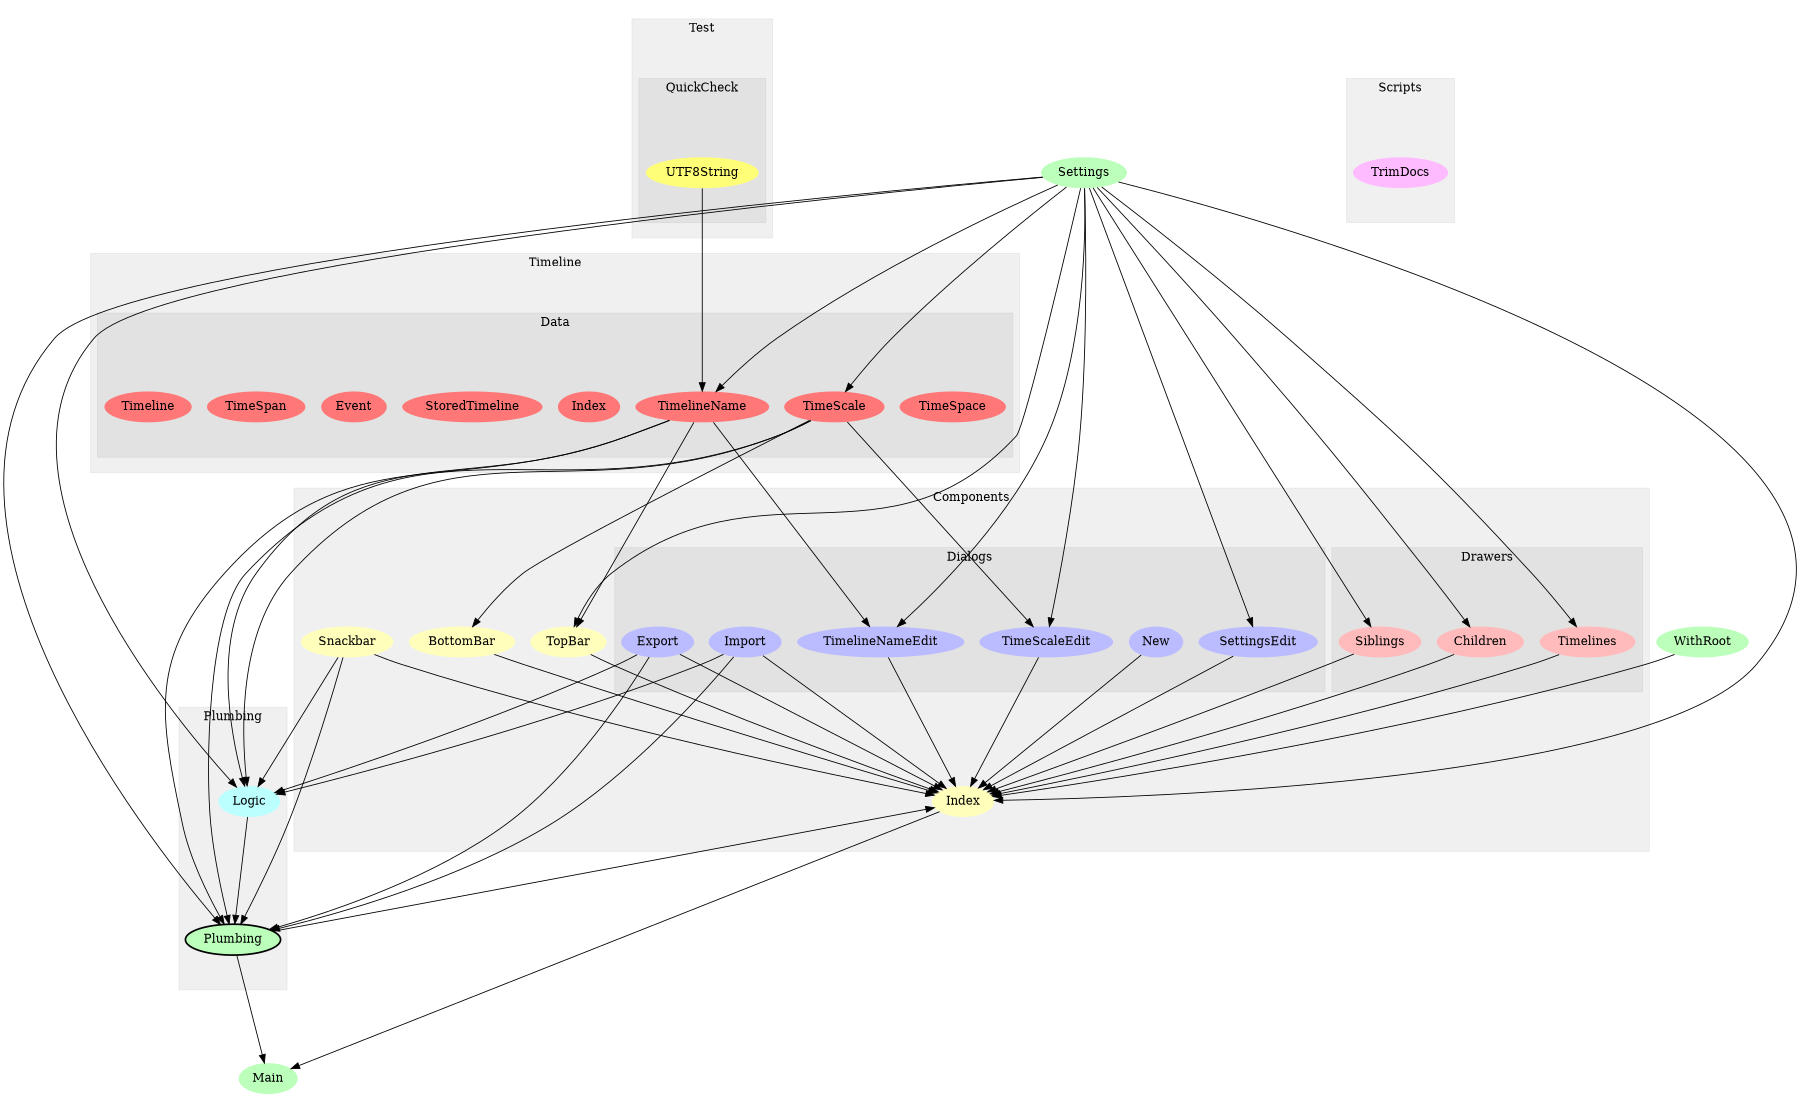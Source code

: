 digraph Modules {
size="12,8";
ratio="fill";
u13[label="Settings",style="filled",fillcolor="#bbffbb",penwidth="0"];
u16[label="Main",style="filled",fillcolor="#bbffbb",penwidth="0"];
u26[label="WithRoot",style="filled",fillcolor="#bbffbb",penwidth="0"];
subgraph cluster_0 {
label="Components";
color="#0000000F";
style="filled";
u0[label="BottomBar",style="filled",fillcolor="#ffffbb",penwidth="0"];
u7[label="TopBar",style="filled",fillcolor="#ffffbb",penwidth="0"];
u8[label="Index",style="filled",fillcolor="#ffffbb",penwidth="0"];
u9[label="Snackbar",style="filled",fillcolor="#ffffbb",penwidth="0"];
subgraph cluster_1 {
label="Dialogs";
color="#0000000F";
style="filled";
u1[label="Import",style="filled",fillcolor="#bbbbff",penwidth="0"];
u2[label="SettingsEdit",style="filled",fillcolor="#bbbbff",penwidth="0"];
u3[label="TimelineNameEdit",style="filled",fillcolor="#bbbbff",penwidth="0"];
u4[label="TimeScaleEdit",style="filled",fillcolor="#bbbbff",penwidth="0"];
u5[label="Export",style="filled",fillcolor="#bbbbff",penwidth="0"];
u6[label="New",style="filled",fillcolor="#bbbbff",penwidth="0"];

}
subgraph cluster_2 {
label="Drawers";
color="#0000000F";
style="filled";
u10[label="Siblings",style="filled",fillcolor="#ffbbbb",penwidth="0"];
u11[label="Children",style="filled",fillcolor="#ffbbbb",penwidth="0"];
u12[label="Timelines",style="filled",fillcolor="#ffbbbb",penwidth="0"];

}

}
subgraph cluster_3 {
label="Plumbing";
color="#0000000F";
style="filled";
u14[label="Plumbing",style="filled,bold",fillcolor="#bbffbb"];
u25[label="Logic",style="filled",fillcolor="#bbffff",penwidth="0"];

}
subgraph cluster_4 {
label="Scripts";
color="#0000000F";
style="filled";
u27[label="TrimDocs",style="filled",fillcolor="#ffbbff",penwidth="0"];

}
subgraph cluster_5 {
label="Test";
color="#0000000F";
style="filled";
subgraph cluster_6 {
label="QuickCheck";
color="#0000000F";
style="filled";
u15[label="UTF8String",style="filled",fillcolor="#ffff77",penwidth="0"];

}

}
subgraph cluster_7 {
label="Timeline";
color="#0000000F";
style="filled";
subgraph cluster_8 {
label="Data";
color="#0000000F";
style="filled";
u17[label="TimeSpace",style="filled",fillcolor="#ff7777",penwidth="0"];
u18[label="TimeScale",style="filled",fillcolor="#ff7777",penwidth="0"];
u19[label="TimelineName",style="filled",fillcolor="#ff7777",penwidth="0"];
u20[label="Index",style="filled",fillcolor="#ff7777",penwidth="0"];
u21[label="StoredTimeline",style="filled",fillcolor="#ff7777",penwidth="0"];
u22[label="Event",style="filled",fillcolor="#ff7777",penwidth="0"];
u23[label="TimeSpan",style="filled",fillcolor="#ff7777",penwidth="0"];
u24[label="Timeline",style="filled",fillcolor="#ff7777",penwidth="0"];

}

}
u18 -> u0;
u13 -> u2;
u13 -> u3;
u19 -> u3;
u13 -> u4;
u18 -> u4;
u13 -> u7;
u19 -> u7;
u0 -> u8;
u1 -> u8;
u2 -> u8;
u3 -> u8;
u4 -> u8;
u5 -> u8;
u6 -> u8;
u7 -> u8;
u9 -> u8;
u10 -> u8;
u11 -> u8;
u12 -> u8;
u13 -> u8;
u14 -> u8;
u26 -> u8;
u13 -> u10;
u13 -> u11;
u13 -> u12;
u1 -> u14;
u5 -> u14;
u9 -> u14;
u13 -> u14;
u18 -> u14;
u19 -> u14;
u25 -> u14;
u8 -> u16;
u14 -> u16;
u13 -> u18;
u13 -> u19;
u15 -> u19;
u1 -> u25;
u5 -> u25;
u9 -> u25;
u13 -> u25;
u18 -> u25;
u19 -> u25;

}
